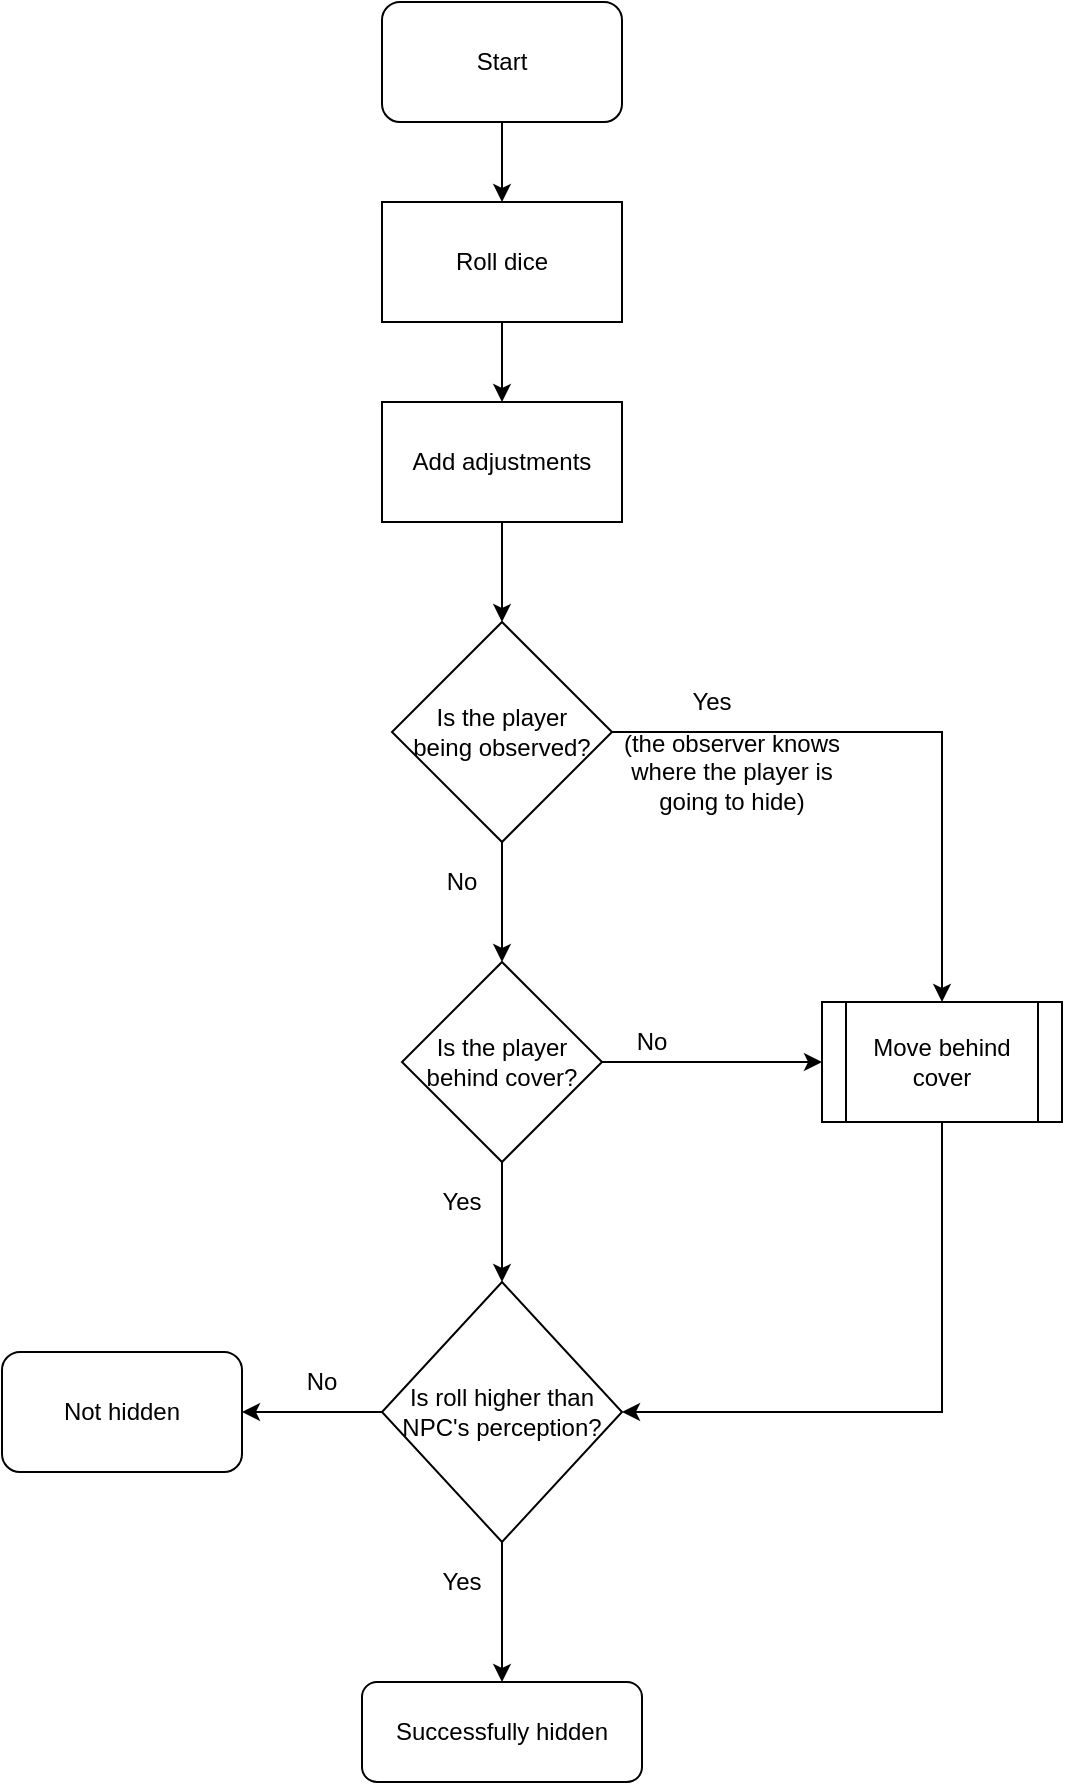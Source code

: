 <mxfile version="14.4.3" type="device"><diagram id="hQJt--d4UqqJKKr-6rns" name="Page-1"><mxGraphModel dx="1038" dy="1707" grid="1" gridSize="10" guides="1" tooltips="1" connect="1" arrows="1" fold="1" page="1" pageScale="1" pageWidth="850" pageHeight="1100" math="0" shadow="0"><root><mxCell id="0"/><mxCell id="1" parent="0"/><mxCell id="CDWXInkCZflRbcLzfWtG-34" style="edgeStyle=orthogonalEdgeStyle;rounded=0;orthogonalLoop=1;jettySize=auto;html=1;" parent="1" source="hVdELIwPfqxhdIoGgLIl-3" target="CDWXInkCZflRbcLzfWtG-11" edge="1"><mxGeometry relative="1" as="geometry"/></mxCell><mxCell id="dkshBCNwhp52e6uKD9K3-22" style="edgeStyle=orthogonalEdgeStyle;rounded=0;orthogonalLoop=1;jettySize=auto;html=1;entryX=1;entryY=0.5;entryDx=0;entryDy=0;" parent="1" source="hVdELIwPfqxhdIoGgLIl-3" target="dkshBCNwhp52e6uKD9K3-23" edge="1"><mxGeometry relative="1" as="geometry"><mxPoint x="270" y="-325" as="targetPoint"/></mxGeometry></mxCell><mxCell id="hVdELIwPfqxhdIoGgLIl-3" value="Is roll higher than NPC's perception?" style="rhombus;whiteSpace=wrap;html=1;" parent="1" vertex="1"><mxGeometry x="330" y="-390" width="120" height="130" as="geometry"/></mxCell><mxCell id="hVdELIwPfqxhdIoGgLIl-9" value="Yes" style="text;html=1;strokeColor=none;fillColor=none;align=center;verticalAlign=middle;whiteSpace=wrap;rounded=0;" parent="1" vertex="1"><mxGeometry x="350" y="-250" width="40" height="20" as="geometry"/></mxCell><mxCell id="CDWXInkCZflRbcLzfWtG-11" value="Successfully hidden" style="rounded=1;whiteSpace=wrap;html=1;" parent="1" vertex="1"><mxGeometry x="320" y="-190" width="140" height="50" as="geometry"/></mxCell><mxCell id="CDWXInkCZflRbcLzfWtG-47" style="edgeStyle=orthogonalEdgeStyle;rounded=0;orthogonalLoop=1;jettySize=auto;html=1;" parent="1" source="CDWXInkCZflRbcLzfWtG-44" target="CDWXInkCZflRbcLzfWtG-45" edge="1"><mxGeometry relative="1" as="geometry"/></mxCell><mxCell id="CDWXInkCZflRbcLzfWtG-44" value="Start" style="rounded=1;whiteSpace=wrap;html=1;" parent="1" vertex="1"><mxGeometry x="330" y="-1030" width="120" height="60" as="geometry"/></mxCell><mxCell id="CDWXInkCZflRbcLzfWtG-48" style="edgeStyle=orthogonalEdgeStyle;rounded=0;orthogonalLoop=1;jettySize=auto;html=1;entryX=0.5;entryY=0;entryDx=0;entryDy=0;" parent="1" source="CDWXInkCZflRbcLzfWtG-45" target="CDWXInkCZflRbcLzfWtG-46" edge="1"><mxGeometry relative="1" as="geometry"/></mxCell><mxCell id="CDWXInkCZflRbcLzfWtG-45" value="Roll dice" style="rounded=0;whiteSpace=wrap;html=1;" parent="1" vertex="1"><mxGeometry x="330" y="-930" width="120" height="60" as="geometry"/></mxCell><mxCell id="CDWXInkCZflRbcLzfWtG-46" value="Add adjustments" style="rounded=0;whiteSpace=wrap;html=1;" parent="1" vertex="1"><mxGeometry x="330" y="-830" width="120" height="60" as="geometry"/></mxCell><mxCell id="dkshBCNwhp52e6uKD9K3-16" style="edgeStyle=orthogonalEdgeStyle;rounded=0;orthogonalLoop=1;jettySize=auto;html=1;entryX=0.5;entryY=0;entryDx=0;entryDy=0;" parent="1" source="CDWXInkCZflRbcLzfWtG-49" target="hVdELIwPfqxhdIoGgLIl-3" edge="1"><mxGeometry relative="1" as="geometry"/></mxCell><mxCell id="dkshBCNwhp52e6uKD9K3-20" style="edgeStyle=orthogonalEdgeStyle;rounded=0;orthogonalLoop=1;jettySize=auto;html=1;entryX=0;entryY=0.5;entryDx=0;entryDy=0;" parent="1" source="CDWXInkCZflRbcLzfWtG-49" target="CDWXInkCZflRbcLzfWtG-55" edge="1"><mxGeometry relative="1" as="geometry"/></mxCell><mxCell id="CDWXInkCZflRbcLzfWtG-49" value="Is the player behind cover?" style="rhombus;whiteSpace=wrap;html=1;" parent="1" vertex="1"><mxGeometry x="340" y="-550" width="100" height="100" as="geometry"/></mxCell><mxCell id="dkshBCNwhp52e6uKD9K3-25" style="edgeStyle=orthogonalEdgeStyle;rounded=0;orthogonalLoop=1;jettySize=auto;html=1;entryX=1;entryY=0.5;entryDx=0;entryDy=0;" parent="1" source="CDWXInkCZflRbcLzfWtG-55" target="hVdELIwPfqxhdIoGgLIl-3" edge="1"><mxGeometry relative="1" as="geometry"><Array as="points"><mxPoint x="610" y="-325"/></Array></mxGeometry></mxCell><mxCell id="CDWXInkCZflRbcLzfWtG-55" value="Move behind cover" style="shape=process;whiteSpace=wrap;html=1;backgroundOutline=1;" parent="1" vertex="1"><mxGeometry x="550" y="-530" width="120" height="60" as="geometry"/></mxCell><mxCell id="dkshBCNwhp52e6uKD9K3-14" style="edgeStyle=orthogonalEdgeStyle;rounded=0;orthogonalLoop=1;jettySize=auto;html=1;entryX=0.5;entryY=0;entryDx=0;entryDy=0;" parent="1" source="dkshBCNwhp52e6uKD9K3-1" target="CDWXInkCZflRbcLzfWtG-49" edge="1"><mxGeometry relative="1" as="geometry"/></mxCell><mxCell id="dkshBCNwhp52e6uKD9K3-18" style="edgeStyle=orthogonalEdgeStyle;rounded=0;orthogonalLoop=1;jettySize=auto;html=1;entryX=0.5;entryY=0;entryDx=0;entryDy=0;" parent="1" source="dkshBCNwhp52e6uKD9K3-1" target="CDWXInkCZflRbcLzfWtG-55" edge="1"><mxGeometry relative="1" as="geometry"/></mxCell><mxCell id="dkshBCNwhp52e6uKD9K3-1" value="Is the player &lt;br&gt;being observed?" style="rhombus;whiteSpace=wrap;html=1;" parent="1" vertex="1"><mxGeometry x="335" y="-720" width="110" height="110" as="geometry"/></mxCell><mxCell id="dkshBCNwhp52e6uKD9K3-2" style="edgeStyle=orthogonalEdgeStyle;rounded=0;orthogonalLoop=1;jettySize=auto;html=1;entryX=0.5;entryY=0;entryDx=0;entryDy=0;" parent="1" source="CDWXInkCZflRbcLzfWtG-46" target="dkshBCNwhp52e6uKD9K3-1" edge="1"><mxGeometry relative="1" as="geometry"><mxPoint x="390" y="-770" as="sourcePoint"/><mxPoint x="390" y="-460" as="targetPoint"/></mxGeometry></mxCell><mxCell id="dkshBCNwhp52e6uKD9K3-15" value="No" style="text;html=1;strokeColor=none;fillColor=none;align=center;verticalAlign=middle;whiteSpace=wrap;rounded=0;" parent="1" vertex="1"><mxGeometry x="350" y="-600" width="40" height="20" as="geometry"/></mxCell><mxCell id="dkshBCNwhp52e6uKD9K3-17" value="Yes" style="text;html=1;strokeColor=none;fillColor=none;align=center;verticalAlign=middle;whiteSpace=wrap;rounded=0;" parent="1" vertex="1"><mxGeometry x="350" y="-440" width="40" height="20" as="geometry"/></mxCell><mxCell id="dkshBCNwhp52e6uKD9K3-19" value="Yes" style="text;html=1;strokeColor=none;fillColor=none;align=center;verticalAlign=middle;whiteSpace=wrap;rounded=0;" parent="1" vertex="1"><mxGeometry x="470" y="-690" width="50" height="20" as="geometry"/></mxCell><mxCell id="dkshBCNwhp52e6uKD9K3-21" value="No" style="text;html=1;strokeColor=none;fillColor=none;align=center;verticalAlign=middle;whiteSpace=wrap;rounded=0;" parent="1" vertex="1"><mxGeometry x="445" y="-520" width="40" height="20" as="geometry"/></mxCell><mxCell id="dkshBCNwhp52e6uKD9K3-23" value="Not hidden" style="rounded=1;whiteSpace=wrap;html=1;" parent="1" vertex="1"><mxGeometry x="140" y="-355" width="120" height="60" as="geometry"/></mxCell><mxCell id="dkshBCNwhp52e6uKD9K3-24" value="No" style="text;html=1;strokeColor=none;fillColor=none;align=center;verticalAlign=middle;whiteSpace=wrap;rounded=0;" parent="1" vertex="1"><mxGeometry x="280" y="-350" width="40" height="20" as="geometry"/></mxCell><mxCell id="D7j18Ol0UECxxi_OZu-w-1" value="&lt;span style=&quot;font-family: &amp;#34;helvetica&amp;#34;&quot;&gt;(the observer knows where the player is going to hide)&lt;/span&gt;" style="text;html=1;strokeColor=none;fillColor=none;align=center;verticalAlign=middle;whiteSpace=wrap;rounded=0;" vertex="1" parent="1"><mxGeometry x="445" y="-670" width="120" height="50" as="geometry"/></mxCell></root></mxGraphModel></diagram></mxfile>